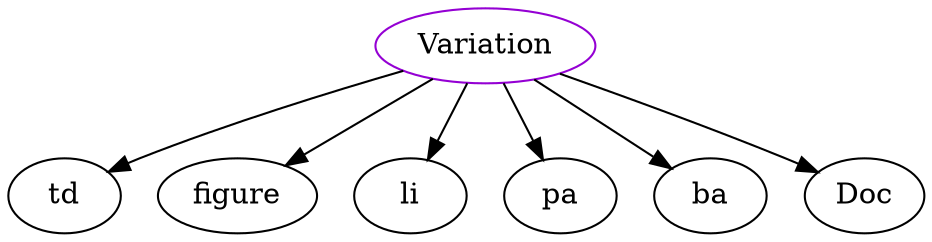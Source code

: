 digraph variation{
Variation	[shape=oval, color=darkviolet, label="Variation"];
Variation -> td;
Variation -> figure;
Variation -> li;
Variation -> pa;
Variation -> ba;
Variation -> Doc;
}
